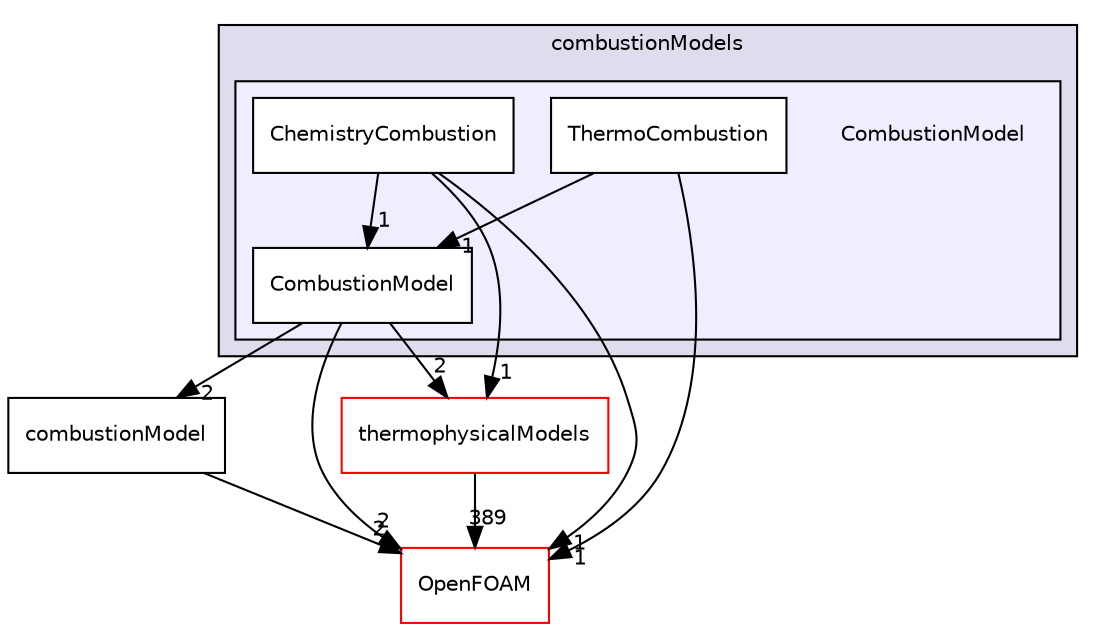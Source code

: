 digraph "src/combustionModels/CombustionModel" {
  bgcolor=transparent;
  compound=true
  node [ fontsize="10", fontname="Helvetica"];
  edge [ labelfontsize="10", labelfontname="Helvetica"];
  subgraph clusterdir_a28bb8a003fe9b05e061f79ecbbcb476 {
    graph [ bgcolor="#ddddee", pencolor="black", label="combustionModels" fontname="Helvetica", fontsize="10", URL="dir_a28bb8a003fe9b05e061f79ecbbcb476.html"]
  subgraph clusterdir_d9a720f22812343abcf69c73f15d7bcf {
    graph [ bgcolor="#eeeeff", pencolor="black", label="" URL="dir_d9a720f22812343abcf69c73f15d7bcf.html"];
    dir_d9a720f22812343abcf69c73f15d7bcf [shape=plaintext label="CombustionModel"];
    dir_acd34f4ab25888c2bcc84b4ba389ada2 [shape=box label="ChemistryCombustion" color="black" fillcolor="white" style="filled" URL="dir_acd34f4ab25888c2bcc84b4ba389ada2.html"];
    dir_6aa7723cdf11966dc97079dcb03d6672 [shape=box label="CombustionModel" color="black" fillcolor="white" style="filled" URL="dir_6aa7723cdf11966dc97079dcb03d6672.html"];
    dir_0f7498d6ad3aca8a8549c0c745250796 [shape=box label="ThermoCombustion" color="black" fillcolor="white" style="filled" URL="dir_0f7498d6ad3aca8a8549c0c745250796.html"];
  }
  }
  dir_cf7b61e9dee2eed7a2c89936088862b3 [shape=box label="combustionModel" URL="dir_cf7b61e9dee2eed7a2c89936088862b3.html"];
  dir_2778d089ec5c4f66810b11f753867003 [shape=box label="thermophysicalModels" color="red" URL="dir_2778d089ec5c4f66810b11f753867003.html"];
  dir_c5473ff19b20e6ec4dfe5c310b3778a8 [shape=box label="OpenFOAM" color="red" URL="dir_c5473ff19b20e6ec4dfe5c310b3778a8.html"];
  dir_6aa7723cdf11966dc97079dcb03d6672->dir_cf7b61e9dee2eed7a2c89936088862b3 [headlabel="2", labeldistance=1.5 headhref="dir_000514_000513.html"];
  dir_6aa7723cdf11966dc97079dcb03d6672->dir_2778d089ec5c4f66810b11f753867003 [headlabel="2", labeldistance=1.5 headhref="dir_000514_001225.html"];
  dir_6aa7723cdf11966dc97079dcb03d6672->dir_c5473ff19b20e6ec4dfe5c310b3778a8 [headlabel="2", labeldistance=1.5 headhref="dir_000514_002151.html"];
  dir_cf7b61e9dee2eed7a2c89936088862b3->dir_c5473ff19b20e6ec4dfe5c310b3778a8 [headlabel="2", labeldistance=1.5 headhref="dir_000513_002151.html"];
  dir_2778d089ec5c4f66810b11f753867003->dir_c5473ff19b20e6ec4dfe5c310b3778a8 [headlabel="389", labeldistance=1.5 headhref="dir_001225_002151.html"];
  dir_0f7498d6ad3aca8a8549c0c745250796->dir_6aa7723cdf11966dc97079dcb03d6672 [headlabel="1", labeldistance=1.5 headhref="dir_000515_000514.html"];
  dir_0f7498d6ad3aca8a8549c0c745250796->dir_c5473ff19b20e6ec4dfe5c310b3778a8 [headlabel="1", labeldistance=1.5 headhref="dir_000515_002151.html"];
  dir_acd34f4ab25888c2bcc84b4ba389ada2->dir_6aa7723cdf11966dc97079dcb03d6672 [headlabel="1", labeldistance=1.5 headhref="dir_000512_000514.html"];
  dir_acd34f4ab25888c2bcc84b4ba389ada2->dir_2778d089ec5c4f66810b11f753867003 [headlabel="1", labeldistance=1.5 headhref="dir_000512_001225.html"];
  dir_acd34f4ab25888c2bcc84b4ba389ada2->dir_c5473ff19b20e6ec4dfe5c310b3778a8 [headlabel="1", labeldistance=1.5 headhref="dir_000512_002151.html"];
}
